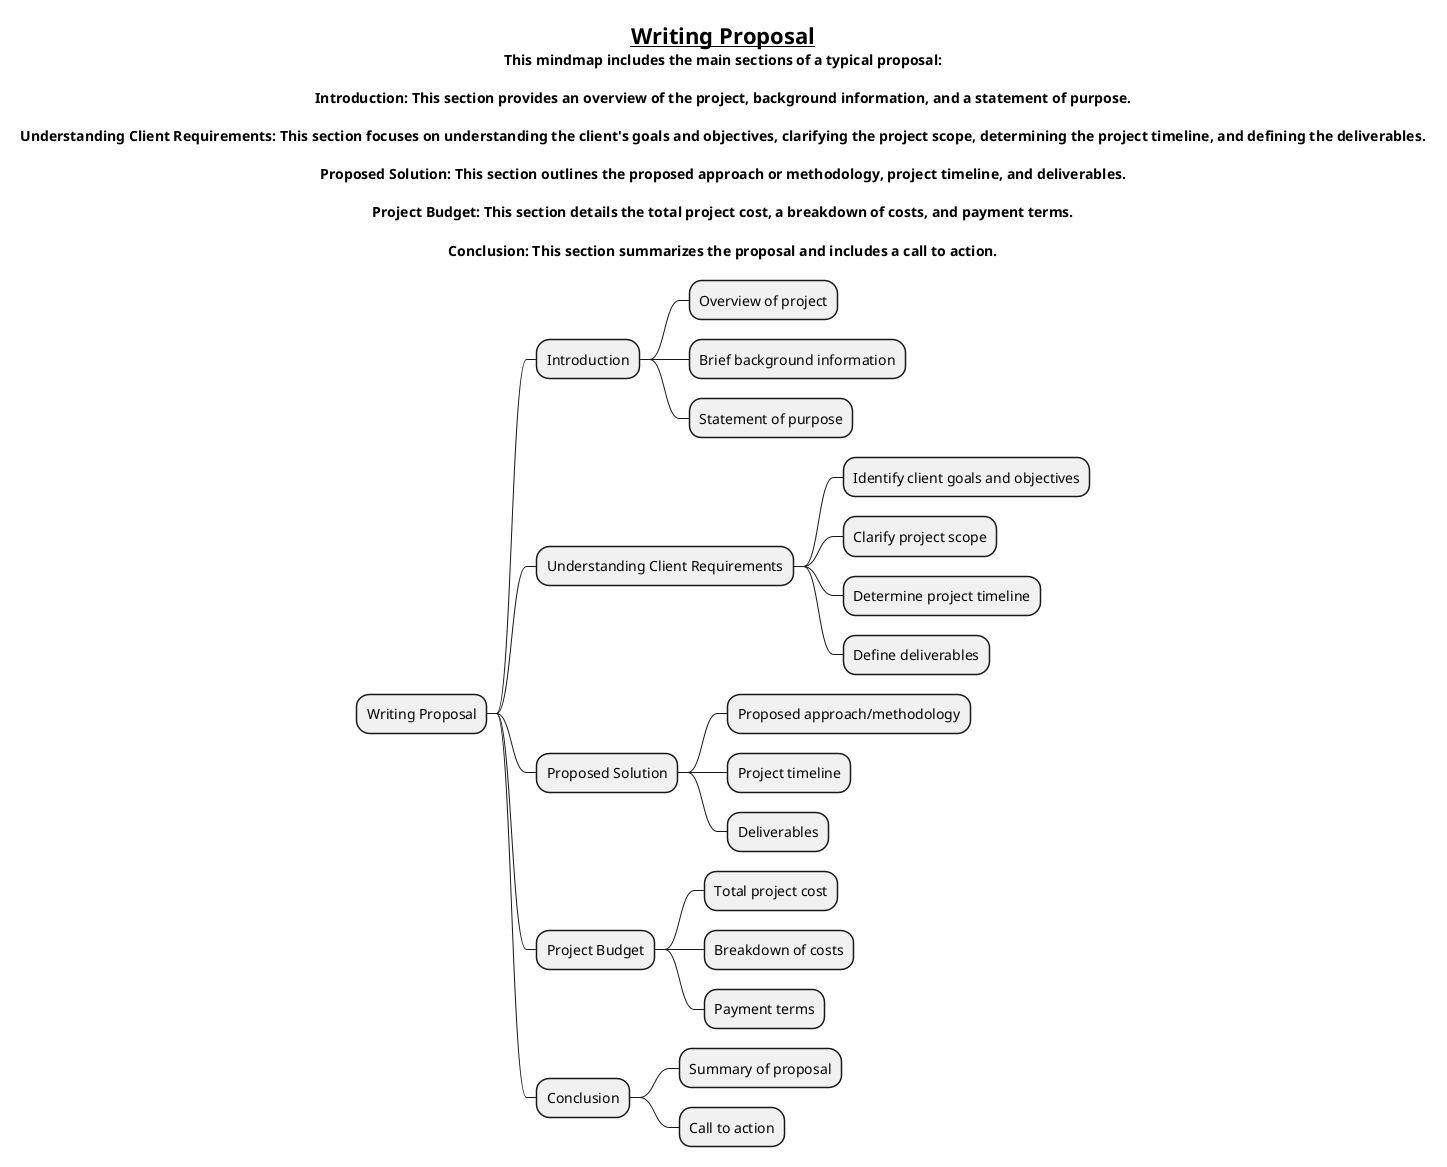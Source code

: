 @startmindmap
title = __Writing Proposal__ \n This mindmap includes the main sections of a typical proposal: \n\n**Introduction:** This section provides an overview of the project, background information, and a statement of purpose.\n\n**Understanding Client Requirements:** This section focuses on understanding the client's goals and objectives, clarifying the project scope, determining the project timeline, and defining the deliverables.\n\n**Proposed Solution:** This section outlines the proposed approach or methodology, project timeline, and deliverables.\n\n**Project Budget:** This section details the total project cost, a breakdown of costs, and payment terms.\n\n**Conclusion:** This section summarizes the proposal and includes a call to action.

* Writing Proposal
** Introduction
*** Overview of project
*** Brief background information
*** Statement of purpose
** Understanding Client Requirements
*** Identify client goals and objectives
*** Clarify project scope
*** Determine project timeline
*** Define deliverables
** Proposed Solution
*** Proposed approach/methodology
*** Project timeline
*** Deliverables
** Project Budget
*** Total project cost
*** Breakdown of costs
*** Payment terms
** Conclusion
*** Summary of proposal
*** Call to action
@endmindmap
